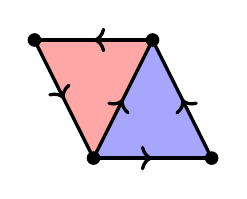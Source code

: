 \begin{tikzpicture}[scale=0.75]
    \coordinate (p1) at (1, 0){};
    \coordinate (p2) at (3, 0){};
    \coordinate (p3) at (2, 2){};
    \coordinate (p4) at (0, 2){};

    \draw[fill=blue!35] (p1) -- (p2) -- (p3) -- cycle;
    \draw[fill=red!35] (p1) -- (p3) -- (p4) -- cycle;
    \begin{scope}[
        very thick,
        decoration={markings, mark=at position 0.5 with {\arrow{>}}}
    ]
        \draw[postaction={decorate}] (p1) -- (p2);
        \draw[postaction={decorate}] (p2) -- (p3);
        \draw[postaction={decorate}] (p3) -- (p4);
        \draw[postaction={decorate}] (p4) -- (p1);
        \draw[postaction={decorate}] (p1) -- (p3);
    \end{scope}
    \foreach \p in {p1, p2, p3, p4} {
        \filldraw (\p) circle (3pt);
    }
\end{tikzpicture}

